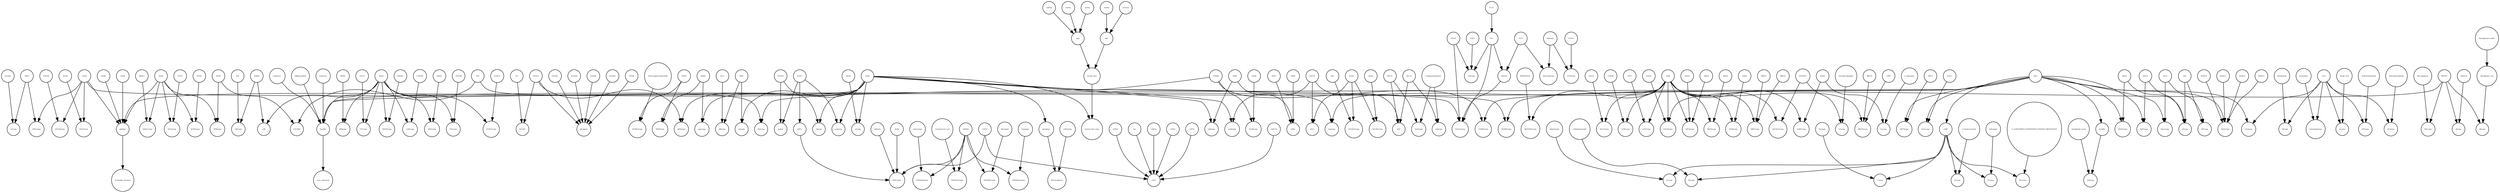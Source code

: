 strict digraph  {
Nsp14 [annotation=urn_miriam_uniprot_P0C6X7, bipartite=0, cls=macromolecule, fontsize=4, label=Nsp14, shape=circle];
RGcomp [annotation=urn_miriam_pubmed_10592235, bipartite=0, cls=complex, fontsize=4, label=RGcomp, shape=circle];
EXOSC8 [annotation=urn_miriam_uniprot_Q96B26, bipartite=0, cls=macromolecule, fontsize=4, label=EXOSC8, shape=circle];
EDN1 [annotation=urn_miriam_ncbigene_1906, bipartite=0, cls="nucleic acid feature", fontsize=4, label=EDN1, shape=circle];
EXOSC5 [annotation=urn_miriam_uniprot_Q9NQT4, bipartite=0, cls=macromolecule, fontsize=4, label=EXOSC5, shape=circle];
COPS2 [annotation=urn_miriam_uniprot_P61201, bipartite=0, cls=macromolecule, fontsize=4, label=COPS2, shape=circle];
GFER [annotation=urn_miriam_uniprot_P55789, bipartite=0, cls=macromolecule, fontsize=4, label=GFER, shape=circle];
SPART [annotation=urn_miriam_uniprot_Q8N0X7, bipartite=0, cls=macromolecule, fontsize=4, label=SPART, shape=circle];
MPHOSPHcomp [annotation=urn_miriam_pubmed_32353859, bipartite=0, cls=complex, fontsize=4, label=MPHOSPHcomp, shape=circle];
IMercomp [annotation=urn_miriam_pubmed_18506437, bipartite=0, cls=complex, fontsize=4, label=IMercomp, shape=circle];
NspComp [annotation=urn_miriam_pubmed_32296183, bipartite=0, cls=complex, fontsize=4, label=NspComp, shape=circle];
CYB5R3 [annotation=urn_miriam_uniprot_P00387, bipartite=0, cls=macromolecule, fontsize=4, label=CYB5R3, shape=circle];
NEK7 [annotation=urn_miriam_uniprot_Q8TDX7, bipartite=0, cls=macromolecule, fontsize=4, label=NEK7, shape=circle];
FBLN5 [annotation="", bipartite=0, cls=macromolecule, fontsize=4, label=FBLN5, shape=circle];
"EDN1-homo" [annotation=urn_miriam_pubmed_17678888, bipartite=0, cls=complex, fontsize=4, label="EDN1-homo", shape=circle];
LOXcomp [annotation=urn_miriam_pubmed_14745449, bipartite=0, cls=complex, fontsize=4, label=LOXcomp, shape=circle];
AIFM1 [annotation=urn_miriam_uniprot_O95831, bipartite=0, cls=macromolecule, fontsize=4, label=AIFM1, shape=circle];
"Ellagic Acid" [annotation="urn_miriam_chebi_CHEBI%3A4775|urn_miriam_pubchem.compound_5281855", bipartite=0, cls="simple chemical", fontsize=4, label="Ellagic Acid", shape=circle];
PLG [annotation=urn_miriam_uniprot_P00747, bipartite=0, cls=macromolecule, fontsize=4, label=PLG, shape=circle];
AP2M1 [annotation=urn_miriam_uniprot_Q96CW1, bipartite=0, cls=macromolecule, fontsize=4, label=AP2M1, shape=circle];
ELN [annotation=urn_miriam_uniprot_P15502, bipartite=0, cls=macromolecule, fontsize=4, label=ELN, shape=circle];
EXOSC3 [annotation=urn_miriam_uniprot_Q9NQT5, bipartite=0, cls=macromolecule, fontsize=4, label=EXOSC3, shape=circle];
gtf2f2comp [annotation=urn_miriam_pubmed_32353859, bipartite=0, cls=complex, fontsize=4, label=gtf2f2comp, shape=circle];
RBMcomp [annotation=urn_miriam_pubmed_32353859, bipartite=0, cls=complex, fontsize=4, label=RBMcomp, shape=circle];
DLL1 [annotation=urn_miriam_uniprot_O00548, bipartite=0, cls=macromolecule, fontsize=4, label=DLL1, shape=circle];
"Acetylsalicylic acid" [annotation="urn_miriam_pubchem.compound_2244|urn_miriam_chebi_CHEBI%3A15365", bipartite=0, cls="simple chemical", fontsize=4, label="Acetylsalicylic acid", shape=circle];
ZNF503 [annotation=urn_miriam_uniprot_Q96F45, bipartite=0, cls=macromolecule, fontsize=4, label=ZNF503, shape=circle];
Ademetionine [annotation="urn_miriam_pubchem.compound_34755", bipartite=0, cls="simple chemical", fontsize=4, label=Ademetionine, shape=circle];
TCFcomp [annotation=urn_miriam_pubmed_32353859, bipartite=0, cls=complex, fontsize=4, label=TCFcomp, shape=circle];
Neutrophil_activation [annotation="urn_miriam_go_GO%3A0042119", bipartite=0, cls=phenotype, fontsize=4, label=Neutrophil_activation, shape=circle];
RHOA [annotation=urn_miriam_uniprot_P61586, bipartite=0, cls=macromolecule, fontsize=4, label=RHOA, shape=circle];
SIRT5comp [annotation=urn_miriam_pubmed_32353859, bipartite=0, cls=complex, fontsize=4, label=SIRT5comp, shape=circle];
mibcomp [annotation=urn_miriam_pubmed_32353859, bipartite=0, cls=complex, fontsize=4, label=mibcomp, shape=circle];
MIB1 [annotation="urn_miriam_uniprot_Q86YT6|urn_miriam_pubmed_24185901", bipartite=0, cls=macromolecule, fontsize=4, label=MIB1, shape=circle];
NEMF [annotation=urn_miriam_uniprot_O60524, bipartite=0, cls=macromolecule, fontsize=4, label=NEMF, shape=circle];
Benzthiazide [annotation="urn_miriam_chebi_CHEBI%3A3047|urn_miriam_pubchem.compound_2343", bipartite=0, cls="simple chemical", fontsize=4, label=Benzthiazide, shape=circle];
NARS2 [annotation=urn_miriam_uniprot_Q96I59, bipartite=0, cls=macromolecule, fontsize=4, label=NARS2, shape=circle];
Nsp7812 [annotation="urn_miriam_doi_10.1101%2F2020.03.16.993386", bipartite=0, cls=complex, fontsize=4, label=Nsp7812, shape=circle];
ACcomp [annotation=urn_miriam_pubmed_20196537, bipartite=0, cls=complex, fontsize=4, label=ACcomp, shape=circle];
s389 [annotation=urn_miriam_pubmed_32353859, bipartite=0, cls=complex, fontsize=4, label=s389, shape=circle];
NEC1 [annotation=urn_miriam_pubmed_25544563, bipartite=0, cls=complex, fontsize=4, label=NEC1, shape=circle];
SRP72comp [annotation=urn_miriam_pubmed_32353859, bipartite=0, cls=complex, fontsize=4, label=SRP72comp, shape=circle];
IRcomp [annotation=urn_miriam_pubmed_17139284, bipartite=0, cls=complex, fontsize=4, label=IRcomp, shape=circle];
ERGIC1 [annotation=urn_miriam_uniprot_Q969X5, bipartite=0, cls=macromolecule, fontsize=4, label=ERGIC1, shape=circle];
FADcomp [annotation=urn_miriam_pubmed_17016423, bipartite=0, cls=complex, fontsize=4, label=FADcomp, shape=circle];
Nsp10 [annotation=urn_miriam_uniprot_P0DTD1, bipartite=0, cls=macromolecule, fontsize=4, label=Nsp10, shape=circle];
ssRNAoligo [annotation=urn_miriam_pubmed_19153232, bipartite=0, cls="nucleic acid feature", fontsize=4, label=ssRNAoligo, shape=circle];
nup2 [annotation=urn_miriam_pubmed_9049309, bipartite=0, cls=complex, fontsize=4, label=nup2, shape=circle];
COPS5 [annotation=urn_miriam_uniprot_Q92905, bipartite=0, cls=macromolecule, fontsize=4, label=COPS5, shape=circle];
COPS7A [annotation=urn_miriam_uniprot_Q9UBW8, bipartite=0, cls=macromolecule, fontsize=4, label=COPS7A, shape=circle];
SBNO1 [annotation=urn_miriam_uniprot_A3KN83, bipartite=0, cls=macromolecule, fontsize=4, label=SBNO1, shape=circle];
ERGIC1comp [annotation=urn_miriam_pubmed_32353859, bipartite=0, cls=complex, fontsize=4, label=ERGIC1comp, shape=circle];
ACSLcomp [annotation=urn_miriam_pubmed_32353859, bipartite=0, cls=complex, fontsize=4, label=ACSLcomp, shape=circle];
AIFMFlaComp [annotation="urn_miriam_pubmed_17016423|urn_miriam_pubmed_17139284|urn_miriam_pubmed_10592235", bipartite=0, cls=complex, fontsize=4, label=AIFMFlaComp, shape=circle];
COMT [annotation=urn_miriam_uniprot_P21964, bipartite=0, cls=macromolecule, fontsize=4, label=COMT, shape=circle];
MRPS2 [annotation=urn_miriam_uniprot_Q9Y399, bipartite=0, cls=macromolecule, fontsize=4, label=MRPS2, shape=circle];
MRPS5 [annotation="", bipartite=0, cls=macromolecule, fontsize=4, label=MRPS5, shape=circle];
"remdesivir " [annotation="urn_miriam_chebi_CHEBI%3A145994|urn_miriam_pubchem.compound_121304016", bipartite=0, cls="simple chemical", fontsize=4, label="remdesivir ", shape=circle];
SRP54comp [annotation=urn_miriam_pubmed_32353859, bipartite=0, cls=complex, fontsize=4, label=SRP54comp, shape=circle];
NOL10comp [annotation=urn_miriam_pubmed_32353859, bipartite=0, cls=complex, fontsize=4, label=NOL10comp, shape=circle];
EDNRAmbComp [annotation=urn_miriam_pubmed_20811346, bipartite=0, cls=complex, fontsize=4, label=EDNRAmbComp, shape=circle];
GDPcomp [annotation=urn_miriam_pubmed_10592235, bipartite=0, cls=complex, fontsize=4, label=GDPcomp, shape=circle];
CYB5R3comp [annotation=urn_miriam_pubmed_32353859, bipartite=0, cls=complex, fontsize=4, label=CYB5R3comp, shape=circle];
"L-Asparagine" [annotation="urn_miriam_pubchem.compound_6267", bipartite=0, cls="simple chemical", fontsize=4, label="L-Asparagine", shape=circle];
Nsp16 [annotation=urn_miriam_uniprot_P0C6X7, bipartite=0, cls=macromolecule, fontsize=4, label=Nsp16, shape=circle];
Nsp12 [annotation=urn_miriam_uniprot_P0DTD1, bipartite=0, cls=macromolecule, fontsize=4, label=Nsp12, shape=circle];
RdRpassembled [annotation=urn_miriam_ncbigene_8673700, bipartite=0, cls="nucleic acid feature", fontsize=4, label=RdRpassembled, shape=circle];
SEPSECS [annotation=urn_miriam_uniprot_Q9HD40, bipartite=0, cls=macromolecule, fontsize=4, label=SEPSECS, shape=circle];
POLR2G [annotation=urn_miriam_uniprot_P62487, bipartite=0, cls=macromolecule, fontsize=4, label=POLR2G, shape=circle];
NEK6 [annotation=urn_miriam_uniprot_Q9HC98, bipartite=0, cls=macromolecule, fontsize=4, label=NEK6, shape=circle];
EXOCcomp [annotation="urn_miriam_pubmed_32353859|urn_miriam_pubmed_28514442", bipartite=0, cls=complex, fontsize=4, label=EXOCcomp, shape=circle];
spartcomp [annotation=urn_miriam_pubmed_32353859, bipartite=0, cls=complex, fontsize=4, label=spartcomp, shape=circle];
"ZC3H7A " [annotation=urn_miriam_uniprot_Q8IWR0, bipartite=0, cls=macromolecule, fontsize=4, label="ZC3H7A ", shape=circle];
MEPCE [annotation=urn_miriam_uniprot_Q7L2J0, bipartite=0, cls=macromolecule, fontsize=4, label=MEPCE, shape=circle];
CA12 [annotation=urn_miriam_uniprot_O43570, bipartite=0, cls=macromolecule, fontsize=4, label=CA12, shape=circle];
FAD [annotation="urn_miriam_pubchem.compound_643975", bipartite=0, cls="simple chemical", fontsize=4, label=FAD, shape=circle];
ZNF250comp [annotation="urn_miriam_doi_10.1101%2F2020.06.17.156455", bipartite=0, cls=complex, fontsize=4, label=ZNF250comp, shape=circle];
BZcomp [annotation=urn_miriam_pubmed_19119014, bipartite=0, cls=complex, fontsize=4, label=BZcomp, shape=circle];
MAT2B [annotation="urn_miriam_uniprot_Q9NZL9|urn_miriam_pubmed_10644686|urn_miriam_pubmed_23189196|urn_miriam_pubmed_25075345|urn_miriam_pubmed_23425511", bipartite=0, cls=macromolecule, fontsize=4, label=MAT2B, shape=circle];
PEG10 [annotation=urn_miriam_uniprot_Q86TG7, bipartite=0, cls=macromolecule, fontsize=4, label=PEG10, shape=circle];
Fibrillin [annotation=urn_miriam_pubmed_8702639, bipartite=0, cls=complex, fontsize=4, label=Fibrillin, shape=circle];
NADH [annotation="urn_miriam_pubchem.compound_439153", bipartite=0, cls="simple chemical", fontsize=4, label=NADH, shape=circle];
eifcomp [annotation=urn_miriam_pubmed_32353859, bipartite=0, cls=complex, fontsize=4, label=eifcomp, shape=circle];
CCDCcomp [annotation=urn_miriam_pubmed_32353859, bipartite=0, cls=complex, fontsize=4, label=CCDCcomp, shape=circle];
znfcomp [annotation=urn_miriam_pubmed_32353859, bipartite=0, cls=complex, fontsize=4, label=znfcomp, shape=circle];
NOL10 [annotation=urn_miriam_uniprot_Q9BSC4, bipartite=0, cls=macromolecule, fontsize=4, label=NOL10, shape=circle];
NUP54 [annotation=urn_miriam_uniprot_Q7Z3B4, bipartite=0, cls=macromolecule, fontsize=4, label=NUP54, shape=circle];
UBQLN4 [annotation=urn_miriam_uniprot_Q9NRR5, bipartite=0, cls=macromolecule, fontsize=4, label=UBQLN4, shape=circle];
MAT [annotation=urn_miriam_pubmed_12671891, bipartite=0, cls=complex, fontsize=4, label=MAT, shape=circle];
nup1 [annotation=urn_miriam_pubmed_12196509, bipartite=0, cls=complex, fontsize=4, label=nup1, shape=circle];
MCcomp [annotation=urn_miriam_pubmed_1170911, bipartite=0, cls=complex, fontsize=4, label=MCcomp, shape=circle];
"Nuclear Pore" [annotation=urn_miriam_pubmed_32296183, bipartite=0, cls=complex, fontsize=4, label="Nuclear Pore", shape=circle];
AP2A2 [annotation=urn_miriam_uniprot_O94973, bipartite=0, cls=macromolecule, fontsize=4, label=AP2A2, shape=circle];
SPcomp [annotation=urn_miriam_pubmed_17194211, bipartite=0, cls=complex, fontsize=4, label=SPcomp, shape=circle];
"(3_4-DIHYDROXY-2-NITROPHENYL)(PHENYL)METHANONE" [annotation="urn_miriam_pubchem.compound_6914595", bipartite=0, cls="simple chemical", fontsize=4, label="(3_4-DIHYDROXY-2-NITROPHENYL)(PHENYL)METHANONE", shape=circle];
"S-Adenosylmethionine" [annotation="urn_miriam_pubchem.compound_34755|urn_miriam_chebi_CHEBI%3A15414", bipartite=0, cls="simple chemical", fontsize=4, label="S-Adenosylmethionine", shape=circle];
COPS8 [annotation=urn_miriam_uniprot_Q99627, bipartite=0, cls=macromolecule, fontsize=4, label=COPS8, shape=circle];
Tolcapone [annotation="urn_miriam_pubchem.compound_4659569", bipartite=0, cls="simple chemical", fontsize=4, label=Tolcapone, shape=circle];
GTF2F2 [annotation="urn_miriam_uniprot_P13984|urn_miriam_pubmed_10428810", bipartite=0, cls=macromolecule, fontsize=4, label=GTF2F2, shape=circle];
EDNRA [annotation=urn_miriam_uniprot_P25101, bipartite=0, cls=macromolecule, fontsize=4, label=EDNRA, shape=circle];
Sitaxentan [annotation="urn_miriam_pubchem.compound_643975|urn_miriam_chebi_CHEBI%3A135736", bipartite=0, cls="simple chemical", fontsize=4, label=Sitaxentan, shape=circle];
PTGS2 [annotation="", bipartite=0, cls=macromolecule, fontsize=4, label=PTGS2, shape=circle];
LOXL1 [annotation=urn_miriam_uniprot_Q08397, bipartite=0, cls=macromolecule, fontsize=4, label=LOXL1, shape=circle];
FOCAD [annotation=urn_miriam_uniprot_Q5VW36, bipartite=0, cls=macromolecule, fontsize=4, label=FOCAD, shape=circle];
ENV [annotation="urn_miriam_uniprot_A0A517FIL8|urn_miriam_taxonomy_11676", bipartite=0, cls=macromolecule, fontsize=4, label=ENV, shape=circle];
AP2A2comp [annotation=urn_miriam_pubmed_32353859, bipartite=0, cls=complex, fontsize=4, label=AP2A2comp, shape=circle];
ZonisamideComp [annotation=urn_miriam_pubmed_19703035, bipartite=0, cls=complex, fontsize=4, label=ZonisamideComp, shape=circle];
PCSK1 [annotation="", bipartite=0, cls=macromolecule, fontsize=4, label=PCSK1, shape=circle];
NUP214 [annotation=urn_miriam_uniprot_P35658, bipartite=0, cls=macromolecule, fontsize=4, label=NUP214, shape=circle];
Nsp8 [annotation="urn_miriam_uniprot_P0DTD1|urn_miriam_ncbiprotein_YP_009725304|urn_miriam_taxonomy_2697049", bipartite=0, cls=macromolecule, fontsize=4, label=Nsp8, shape=circle];
ZNF318 [annotation=urn_miriam_uniprot_Q5VUA4, bipartite=0, cls=macromolecule, fontsize=4, label=ZNF318, shape=circle];
Vpr [annotation="urn_miriam_uniprot_I2A5W5|urn_miriam_taxonomy_11676", bipartite=0, cls=macromolecule, fontsize=4, label=Vpr, shape=circle];
RALAcomp [annotation=urn_miriam_pubmed_32353859, bipartite=0, cls=complex, fontsize=4, label=RALAcomp, shape=circle];
"Pyridoxal phosphate" [annotation="urn_miriam_pubchem.compound_1051", bipartite=0, cls="simple chemical", fontsize=4, label="Pyridoxal phosphate", shape=circle];
MYCBPcomp [annotation=urn_miriam_pubmed_32353859, bipartite=0, cls=complex, fontsize=4, label=MYCBPcomp, shape=circle];
ADPcomp [annotation=urn_miriam_pubmed_17016423, bipartite=0, cls=complex, fontsize=4, label=ADPcomp, shape=circle];
MAT2A [annotation=urn_miriam_uniprot_P31153, bipartite=0, cls=macromolecule, fontsize=4, label=MAT2A, shape=circle];
BCKDK [annotation=urn_miriam_uniprot_O14874, bipartite=0, cls=macromolecule, fontsize=4, label=BCKDK, shape=circle];
dcafznf [annotation=urn_miriam_pubmed_27705803, bipartite=0, cls=complex, fontsize=4, label=dcafznf, shape=circle];
Nsp7 [annotation=urn_miriam_uniprot_P0DTD1, bipartite=0, cls=macromolecule, fontsize=4, label=Nsp7, shape=circle];
TCcomp [annotation=urn_miriam_pubmed_20502133, bipartite=0, cls=complex, fontsize=4, label=TCcomp, shape=circle];
"TAT-HIV" [annotation=urn_miriam_pubmed_8934526, bipartite=0, cls=complex, fontsize=4, label="TAT-HIV", shape=circle];
POLR2B [annotation=urn_miriam_uniprot_P30876, bipartite=0, cls=macromolecule, fontsize=4, label=POLR2B, shape=circle];
AP2M1comp [annotation=urn_miriam_pubmed_32353859, bipartite=0, cls=complex, fontsize=4, label=AP2M1comp, shape=circle];
SRP54 [annotation=urn_miriam_uniprot_P61011, bipartite=0, cls=macromolecule, fontsize=4, label=SRP54, shape=circle];
AATFcomp [annotation=urn_miriam_pubmed_32353859, bipartite=0, cls=complex, fontsize=4, label=AATFcomp, shape=circle];
GFERcomp [annotation=urn_miriam_pubmed_32353859, bipartite=0, cls=complex, fontsize=4, label=GFERcomp, shape=circle];
DDX10 [annotation=urn_miriam_uniprot_Q13206, bipartite=0, cls=macromolecule, fontsize=4, label=DDX10, shape=circle];
COPS [annotation=urn_miriam_pubmed_16045761, bipartite=0, cls=complex, fontsize=4, label=COPS, shape=circle];
POLR2E [annotation=urn_miriam_uniprot_P19388, bipartite=0, cls=macromolecule, fontsize=4, label=POLR2E, shape=circle];
LARPcomp [annotation=urn_miriam_pubmed_32353859, bipartite=0, cls=complex, fontsize=4, label=LARPcomp, shape=circle];
SBNOcomp [annotation=urn_miriam_pubmed_32353859, bipartite=0, cls=complex, fontsize=4, label=SBNOcomp, shape=circle];
SRP19 [annotation=urn_miriam_uniprot_P09132, bipartite=0, cls=macromolecule, fontsize=4, label=SRP19, shape=circle];
"Phosphatidyl serine" [annotation="urn_miriam_chebi_CHEBI%3A18303|urn_miriam_pubchem.compound_6323481", bipartite=0, cls="simple chemical", fontsize=4, label="Phosphatidyl serine", shape=circle];
MRPScomp [annotation=urn_miriam_pubmed_32353859, bipartite=0, cls=complex, fontsize=4, label=MRPScomp, shape=circle];
SCARB1 [annotation=urn_miriam_uniprot_Q8WTV0, bipartite=0, cls=macromolecule, fontsize=4, label=SCARB1, shape=circle];
"2-Methoxyestradiol" [annotation="urn_miriam_pubchem.compound_66414", bipartite=0, cls="simple chemical", fontsize=4, label="2-Methoxyestradiol", shape=circle];
COPS4 [annotation=urn_miriam_uniprot_Q9UBW8, bipartite=0, cls=macromolecule, fontsize=4, label=COPS4, shape=circle];
RHOA7comp [annotation=urn_miriam_pubmed_32353859, bipartite=0, cls=complex, fontsize=4, label=RHOA7comp, shape=circle];
Hydrochlorothiazide [annotation="urn_miriam_chebi_CHEBI%3A5778|urn_miriam_pubchem.compound_3639", bipartite=0, cls="simple chemical", fontsize=4, label=Hydrochlorothiazide, shape=circle];
ZNF250 [annotation=urn_miriam_uniprot_P15622, bipartite=0, cls=macromolecule, fontsize=4, label=ZNF250, shape=circle];
DCcomp [annotation=urn_miriam_pubmed_17016423, bipartite=0, cls=complex, fontsize=4, label=DCcomp, shape=circle];
FGCOMP [annotation=urn_miriam_pubmed_10592235, bipartite=0, cls=complex, fontsize=4, label=FGCOMP, shape=circle];
NCcomp [annotation=urn_miriam_pubmed_12876237, bipartite=0, cls=complex, fontsize=4, label=NCcomp, shape=circle];
ACSL3 [annotation="", bipartite=0, cls=macromolecule, fontsize=4, label=ACSL3, shape=circle];
RNArecognition [annotation=urn_miriam_pubmed_19153232, bipartite=0, cls=complex, fontsize=4, label=RNArecognition, shape=circle];
EDNRAcetComp [annotation=urn_miriam_pubmed_10727528, bipartite=0, cls=complex, fontsize=4, label=EDNRAcetComp, shape=circle];
lipidcomp [annotation=urn_miriam_pubmed_16530182, bipartite=0, cls=complex, fontsize=4, label=lipidcomp, shape=circle];
MYCBP2 [annotation=urn_miriam_uniprot_O75592, bipartite=0, cls=macromolecule, fontsize=4, label=MYCBP2, shape=circle];
POLR2A [annotation=urn_miriam_uniprot_P30876, bipartite=0, cls=macromolecule, fontsize=4, label=POLR2A, shape=circle];
"Mycophenolic acid" [annotation="urn_miriam_pubchem.compound_446541|urn_miriam_pubmed_17496727", bipartite=0, cls="simple chemical", fontsize=4, label="Mycophenolic acid", shape=circle];
NLcomp [annotation=urn_miriam_pubmed_16753178, bipartite=0, cls=complex, fontsize=4, label=NLcomp, shape=circle];
AATF [annotation=urn_miriam_uniprot_Q9NY61, bipartite=0, cls=macromolecule, fontsize=4, label=AATF, shape=circle];
nek9comp [annotation=urn_miriam_pubmed_32353859, bipartite=0, cls=complex, fontsize=4, label=nek9comp, shape=circle];
MIBcomp [annotation=urn_miriam_pubmed_21985982, bipartite=0, cls=complex, fontsize=4, label=MIBcomp, shape=circle];
NADHcomp [annotation=urn_miriam_pubmed_17341833, bipartite=0, cls=complex, fontsize=4, label=NADHcomp, shape=circle];
FOCADcomp [annotation="urn_miriam_doi_10.1101%2F2020.06.17.156455", bipartite=0, cls=complex, fontsize=4, label=FOCADcomp, shape=circle];
"Nuclear Pore comp" [annotation=urn_miriam_pubmed_32353859, bipartite=0, cls=complex, fontsize=4, label="Nuclear Pore comp", shape=circle];
SIRT5 [annotation=urn_miriam_uniprot_Q9NXA8, bipartite=0, cls=macromolecule, fontsize=4, label=SIRT5, shape=circle];
Ribavirin [annotation="urn_miriam_pubchem.compound_37542|urn_miriam_doi_10.1016%2FS0140-6736(20)31042-4", bipartite=0, cls="simple chemical", fontsize=4, label=Ribavirin, shape=circle];
EIF4H [annotation="urn_miriam_uniprot_Q15056|urn_miriam_pubmed_10585411|urn_miriam_pubmed_11418588", bipartite=0, cls=macromolecule, fontsize=4, label=EIF4H, shape=circle];
RofecoxibComp [annotation="urn_miriam_pubmed_17620346|urn_miriam_pubmed_16679386", bipartite=0, cls=complex, fontsize=4, label=RofecoxibComp, shape=circle];
DDX10comp [annotation=urn_miriam_pubmed_32353859, bipartite=0, cls=complex, fontsize=4, label=DDX10comp, shape=circle];
SScomp [annotation=urn_miriam_pubmed_17355872, bipartite=0, cls=complex, fontsize=4, label=SScomp, shape=circle];
MEPCEcomp [annotation=urn_miriam_pubmed_29845934, bipartite=0, cls=complex, fontsize=4, label=MEPCEcomp, shape=circle];
Entacapone [annotation="urn_miriam_pubchem.compound_5281081", bipartite=0, cls="simple chemical", fontsize=4, label=Entacapone, shape=circle];
pathogen [annotation="urn_miriam_doi_10.1101%2F2020.03.31.019216", bipartite=0, cls=complex, fontsize=4, label=pathogen, shape=circle];
CCDC86 [annotation=urn_miriam_uniprot_Q9H6F5, bipartite=0, cls=macromolecule, fontsize=4, label=CCDC86, shape=circle];
"LARP4B " [annotation=urn_miriam_uniprot_Q92615, bipartite=0, cls=macromolecule, fontsize=4, label="LARP4B ", shape=circle];
virus_replication [annotation="urn_miriam_go_GO%3A0039694|urn_miriam_doi_10.1126%2Fscience.abc1560", bipartite=0, cls=phenotype, fontsize=4, label=virus_replication, shape=circle];
Rofecoxib [annotation="urn_miriam_pubchem.compound_5090|urn_miriam_chebi_CHEBI%3A8887", bipartite=0, cls="simple chemical", fontsize=4, label=Rofecoxib, shape=circle];
EDNRMacComp [annotation="urn_miriam_pubmed_24261583|urn_miriam_pubmed_22862294|urn_miriam_pubmed_22458347", bipartite=0, cls=complex, fontsize=4, label=EDNRMacComp, shape=circle];
GTF2B [annotation=urn_miriam_uniprot_Q00403, bipartite=0, cls=macromolecule, fontsize=4, label=GTF2B, shape=circle];
NEKs [annotation=urn_miriam_pubmed_28514442, bipartite=0, cls=complex, fontsize=4, label=NEKs, shape=circle];
RBM41 [annotation=urn_miriam_uniprot_Q96IZ5, bipartite=0, cls=macromolecule, fontsize=4, label=RBM41, shape=circle];
PTGScomp [annotation=urn_miriam_pubmed_20724158, bipartite=0, cls=complex, fontsize=4, label=PTGScomp, shape=circle];
TAT [annotation="urn_miriam_uniprot_A6MI22|urn_miriam_taxonomy_11676", bipartite=0, cls=macromolecule, fontsize=4, label=TAT, shape=circle];
Mercaptopurine [annotation="urn_miriam_pubchem.compound_667490", bipartite=0, cls="simple chemical", fontsize=4, label=Mercaptopurine, shape=circle];
PEG10comp [annotation="urn_miriam_doi_10.1101%2F2020.06.17.156455", bipartite=0, cls=complex, fontsize=4, label=PEG10comp, shape=circle];
SEPSECScomp [annotation=urn_miriam_pubmed_32353859, bipartite=0, cls=complex, fontsize=4, label=SEPSECScomp, shape=circle];
NECENVComp [annotation=urn_miriam_pubmed_8940009, bipartite=0, cls=complex, fontsize=4, label=NECENVComp, shape=circle];
SRP72 [annotation=urn_miriam_uniprot_O76094, bipartite=0, cls=macromolecule, fontsize=4, label=SRP72, shape=circle];
"Mycophenolate mofetil" [annotation="urn_miriam_pubchem.compound_5281078", bipartite=0, cls="simple chemical", fontsize=4, label="Mycophenolate mofetil", shape=circle];
BAG6 [annotation=urn_miriam_uniprot_P46379, bipartite=0, cls=macromolecule, fontsize=4, label=BAG6, shape=circle];
NUP62 [annotation=urn_miriam_uniprot_P37198, bipartite=0, cls=macromolecule, fontsize=4, label=NUP62, shape=circle];
gtfrnapoly [annotation=urn_miriam_pubmed_26344197, bipartite=0, cls=complex, fontsize=4, label=gtfrnapoly, shape=circle];
ZNFcomp [annotation=urn_miriam_pubmed_32353859, bipartite=0, cls=complex, fontsize=4, label=ZNFcomp, shape=circle];
TCF12 [annotation=urn_miriam_uniprot_Q99081, bipartite=0, cls=macromolecule, fontsize=4, label=TCF12, shape=circle];
MPHOSPH10 [annotation=urn_miriam_uniprot_O00566, bipartite=0, cls=macromolecule, fontsize=4, label=MPHOSPH10, shape=circle];
favipiravir [annotation="urn_miriam_pubchem.compound_492405|urn_miriam_pubmed_32620147", bipartite=0, cls="simple chemical", fontsize=4, label=favipiravir, shape=circle];
INPDH2comp [annotation=urn_miriam_pubmed_32353859, bipartite=0, cls=complex, fontsize=4, label=INPDH2comp, shape=circle];
EXOSC2 [annotation=urn_miriam_uniprot_Q13868, bipartite=0, cls=macromolecule, fontsize=4, label=EXOSC2, shape=circle];
"3_5-Dinitrocatechol" [annotation="urn_miriam_pubchem.compound_3870203", bipartite=0, cls="simple chemical", fontsize=4, label="3_5-Dinitrocatechol", shape=circle];
homodimer [annotation=urn_miriam_pubmed_19153232, bipartite=0, cls=complex, fontsize=4, label=homodimer, shape=circle];
Zonisamide [annotation="urn_miriam_chebi_CHEBI%3A10127|urn_miriam_pubchem.substance_5734", bipartite=0, cls="simple chemical", fontsize=4, label=Zonisamide, shape=circle];
Insulin [annotation=urn_miriam_uniprot_P01308, bipartite=0, cls=macromolecule, fontsize=4, label=Insulin, shape=circle];
RALA [annotation=urn_miriam_uniprot_P11233, bipartite=0, cls=macromolecule, fontsize=4, label=RALA, shape=circle];
SAdComp [annotation="urn_miriam_pubmed_12631701|urn_miriam_pubmed_12060674|urn_miriam_pubmed_11301045|urn_miriam_pubmed_12660248", bipartite=0, cls=complex, fontsize=4, label=SAdComp, shape=circle];
NUP88 [annotation="urn_miriam_uniprot_Q99567|urn_miriam_pubmed_30543681", bipartite=0, cls=macromolecule, fontsize=4, label=NUP88, shape=circle];
NARS2comp [annotation="urn_miriam_doi_10.1101%2F2020.03.31.019216", bipartite=0, cls=complex, fontsize=4, label=NARS2comp, shape=circle];
NECINsComp [annotation="urn_miriam_pubmed_17016423|urn_miriam_pubmed_17139284", bipartite=0, cls=complex, fontsize=4, label=NECINsComp, shape=circle];
IMcomp [annotation=urn_miriam_pubmed_17496727, bipartite=0, cls=complex, fontsize=4, label=IMcomp, shape=circle];
ADP [annotation="urn_miriam_chebi_CHEBI%3A16761|urn_miriam_pubchem.compound_6022", bipartite=0, cls="simple chemical", fontsize=4, label=ADP, shape=circle];
PLAT [annotation=urn_miriam_uniprot_P00750, bipartite=0, cls=macromolecule, fontsize=4, label=PLAT, shape=circle];
EAcomp [annotation=urn_miriam_pubmed_20185318, bipartite=0, cls=complex, fontsize=4, label=EAcomp, shape=circle];
NGDNcomp [annotation=urn_miriam_pubmed_32353859, bipartite=0, cls=complex, fontsize=4, label=NGDNcomp, shape=circle];
GDP [annotation="urn_miriam_pubchem.compound_135398619", bipartite=0, cls="simple chemical", fontsize=4, label=GDP, shape=circle];
HFTcomp [annotation=urn_miriam_pubmed_19119014, bipartite=0, cls=complex, fontsize=4, label=HFTcomp, shape=circle];
mat2bcomp [annotation=urn_miriam_pubmed_32353859, bipartite=0, cls=complex, fontsize=4, label=mat2bcomp, shape=circle];
"Flavin adenine dinucleotide" [annotation="urn_miriam_pubchem.compound_643975|urn_miriam_chebi_CHEBI%3A16238", bipartite=0, cls="simple chemical", fontsize=4, label="Flavin adenine dinucleotide", shape=circle];
IMPDH2 [annotation=urn_miriam_uniprot_P12268, bipartite=0, cls=macromolecule, fontsize=4, label=IMPDH2, shape=circle];
dcafcomp [annotation=urn_miriam_pubmed_32353859, bipartite=0, cls=complex, fontsize=4, label=dcafcomp, shape=circle];
COPS6 [annotation=urn_miriam_uniprot_Q7L5N1, bipartite=0, cls=macromolecule, fontsize=4, label=COPS6, shape=circle];
Suramin [annotation="urn_miriam_pubchem.compound_5361", bipartite=0, cls="simple chemical", fontsize=4, label=Suramin, shape=circle];
HCTcomp [annotation=urn_miriam_pubmed_19119014, bipartite=0, cls=complex, fontsize=4, label=HCTcomp, shape=circle];
NEK9 [annotation=urn_miriam_uniprot_Q8TD19, bipartite=0, cls=macromolecule, fontsize=4, label=NEK9, shape=circle];
Macitentan [annotation="urn_miriam_pubchem.compound_16004692|urn_miriam_chebi_CHEBI%3A76607", bipartite=0, cls="simple chemical", fontsize=4, label=Macitentan, shape=circle];
DNCcomp [annotation=urn_miriam_pubmed_10592235, bipartite=0, cls=complex, fontsize=4, label=DNCcomp, shape=circle];
SPARTcomp [annotation=urn_miriam_pubmed_19765186, bipartite=0, cls=complex, fontsize=4, label=SPARTcomp, shape=circle];
Ambrisentan [annotation="urn_miriam_pubchem.compound_6918493|urn_miriam_chebi_CHEBI%3A135949", bipartite=0, cls="simple chemical", fontsize=4, label=Ambrisentan, shape=circle];
Nsp9 [annotation="urn_miriam_uniprot_P0DTD1|urn_miriam_ncbiprotein_YP_009725305", bipartite=0, cls=macromolecule, fontsize=4, label=Nsp9, shape=circle];
MAT1A [annotation=urn_miriam_uniprot_Q00266, bipartite=0, cls=macromolecule, fontsize=4, label=MAT1A, shape=circle];
NUP58 [annotation=urn_miriam_uniprot_Q9BVL2, bipartite=0, cls=macromolecule, fontsize=4, label=NUP58, shape=circle];
DCAF7 [annotation="urn_miriam_uniprot_P61962|urn_miriam_pubmed_16887337|urn_miriam_pubmed_16949367", bipartite=0, cls=macromolecule, fontsize=4, label=DCAF7, shape=circle];
LARP7 [annotation=urn_miriam_uniprot_Q4G0J3, bipartite=0, cls=macromolecule, fontsize=4, label=LARP7, shape=circle];
RAB7A [annotation=urn_miriam_uniprot_P51149, bipartite=0, cls=macromolecule, fontsize=4, label=RAB7A, shape=circle];
Hydroflumethiazide [annotation="urn_miriam_chebi_CHEBI%3A5784|urn_miriam_pubchem.compound_70876165", bipartite=0, cls="simple chemical", fontsize=4, label=Hydroflumethiazide, shape=circle];
NGDN [annotation=urn_miriam_uniprot_Q8NEJ9, bipartite=0, cls=macromolecule, fontsize=4, label=NGDN, shape=circle];
ZC3H7Acomp [annotation=urn_miriam_pubmed_32353859, bipartite=0, cls=complex, fontsize=4, label=ZC3H7Acomp, shape=circle];
Fibrillincomp [annotation=urn_miriam_pubmed_32353859, bipartite=0, cls=complex, fontsize=4, label=Fibrillincomp, shape=circle];
RAB7comp [annotation=urn_miriam_pubmed_32353859, bipartite=0, cls=complex, fontsize=4, label=RAB7comp, shape=circle];
SAdComp2 [annotation="urn_miriam_pubmed_12660248|urn_miriam_pubmed_12023972|urn_miriam_pubmed_11596649", bipartite=0, cls=complex, fontsize=4, label=SAdComp2, shape=circle];
CA12comp [annotation="urn_miriam_doi_10.1101%2F2020.06.17.156455", bipartite=0, cls=complex, fontsize=4, label=CA12comp, shape=circle];
EDNRASitaComp [annotation=urn_miriam_pubmed_17472992, bipartite=0, cls=complex, fontsize=4, label=EDNRASitaComp, shape=circle];
Nsp14 -> INPDH2comp  [annotation="", interaction_type=production];
Nsp14 -> PEG10comp  [annotation="", interaction_type=production];
Nsp14 -> pathogen  [annotation="", interaction_type=production];
Nsp14 -> SIRT5comp  [annotation="", interaction_type=production];
Nsp14 -> ZNF250comp  [annotation="", interaction_type=production];
EXOSC8 -> EXOCcomp  [annotation="", interaction_type=production];
EDN1 -> "EDN1-homo"  [annotation="", interaction_type=production];
EXOSC5 -> EXOCcomp  [annotation="", interaction_type=production];
COPS2 -> COPS  [annotation="", interaction_type=production];
GFER -> FGCOMP  [annotation="", interaction_type=production];
GFER -> GFERcomp  [annotation="", interaction_type=production];
SPART -> spartcomp  [annotation="", interaction_type=production];
SPART -> SPARTcomp  [annotation="", interaction_type=production];
CYB5R3 -> NADHcomp  [annotation="", interaction_type=production];
CYB5R3 -> CYB5R3comp  [annotation="", interaction_type=production];
CYB5R3 -> FADcomp  [annotation="", interaction_type=production];
NEK7 -> NEKs  [annotation="", interaction_type=production];
FBLN5 -> LOXcomp  [annotation="", interaction_type=production];
FBLN5 -> Fibrillincomp  [annotation="", interaction_type=production];
AIFM1 -> AIFMFlaComp  [annotation="", interaction_type=production];
AIFM1 -> SPARTcomp  [annotation="", interaction_type=production];
"Ellagic Acid" -> EAcomp  [annotation="", interaction_type=production];
PLG -> LOXcomp  [annotation="urn_miriam_pubmed_14745449|urn_miriam_pubmed_21001709", interaction_type=catalysis];
PLG -> Fibrillin  [annotation="urn_miriam_pubmed_10825173|urn_miriam_pubmed_10544250|urn_miriam_pubmed_21001709", interaction_type=catalysis];
PLG -> Fibrillincomp  [annotation="urn_miriam_pubmed_32353859|urn_miriam_taxonomy_2697049", interaction_type=catalysis];
AP2M1 -> AP2M1comp  [annotation="", interaction_type=production];
ELN -> Fibrillin  [annotation="", interaction_type=production];
ELN -> RofecoxibComp  [annotation="", interaction_type=production];
EXOSC3 -> EXOCcomp  [annotation="", interaction_type=production];
DLL1 -> MIBcomp  [annotation="", interaction_type=production];
"Acetylsalicylic acid" -> EDNRAcetComp  [annotation="", interaction_type=production];
ZNF503 -> znfcomp  [annotation="", interaction_type=production];
ZNF503 -> dcafznf  [annotation="", interaction_type=production];
Ademetionine -> ACcomp  [annotation="", interaction_type=production];
RHOA -> RHOA7comp  [annotation="", interaction_type=production];
RHOA -> RGcomp  [annotation="", interaction_type=production];
MIB1 -> mibcomp  [annotation="", interaction_type=production];
MIB1 -> MIBcomp  [annotation="", interaction_type=production];
NEMF -> pathogen  [annotation="", interaction_type=production];
Benzthiazide -> BZcomp  [annotation="", interaction_type=production];
NARS2 -> NARS2comp  [annotation="", interaction_type=production];
NARS2 -> NLcomp  [annotation="", interaction_type=production];
Nsp7812 -> virus_replication  [annotation="", interaction_type=production];
ERGIC1 -> ERGIC1comp  [annotation="", interaction_type=production];
Nsp10 -> pathogen  [annotation="", interaction_type=production];
Nsp10 -> AP2M1comp  [annotation="", interaction_type=production];
Nsp10 -> AP2A2comp  [annotation="", interaction_type=production];
Nsp10 -> ERGIC1comp  [annotation="", interaction_type=production];
Nsp10 -> GFERcomp  [annotation="", interaction_type=production];
ssRNAoligo -> RNArecognition  [annotation="", interaction_type=production];
nup2 -> "Nuclear Pore"  [annotation="", interaction_type=production];
COPS5 -> COPS  [annotation="", interaction_type=production];
COPS7A -> COPS  [annotation="", interaction_type=production];
SBNO1 -> SBNOcomp  [annotation="", interaction_type=production];
COMT -> NCcomp  [annotation="", interaction_type=production];
COMT -> TCcomp  [annotation="", interaction_type=production];
COMT -> ACcomp  [annotation="", interaction_type=production];
COMT -> MCcomp  [annotation="", interaction_type=production];
COMT -> DCcomp  [annotation="", interaction_type=production];
COMT -> DNCcomp  [annotation="", interaction_type=production];
MRPS2 -> MRPScomp  [annotation="", interaction_type=production];
MRPS5 -> MRPScomp  [annotation="", interaction_type=production];
"remdesivir " -> Nsp7812  [annotation="urn_miriam_doi_10.1126%2Fscience.abc1560|urn_miriam_pubmed_32405421", interaction_type=catalysis];
"L-Asparagine" -> NLcomp  [annotation="", interaction_type=production];
Nsp16 -> pathogen  [annotation="", interaction_type=production];
Nsp12 -> TCFcomp  [annotation="", interaction_type=production];
Nsp12 -> ZNFcomp  [annotation="", interaction_type=production];
Nsp12 -> Nsp7812  [annotation="", interaction_type=production];
Nsp12 -> LARPcomp  [annotation="", interaction_type=production];
Nsp12 -> MYCBPcomp  [annotation="", interaction_type=production];
Nsp12 -> SBNOcomp  [annotation="", interaction_type=production];
Nsp12 -> ZC3H7Acomp  [annotation="", interaction_type=production];
Nsp12 -> s389  [annotation="", interaction_type=production];
Nsp12 -> RBMcomp  [annotation="", interaction_type=production];
RdRpassembled -> Nsp7812  [annotation="", interaction_type=production];
SEPSECS -> SPcomp  [annotation="", interaction_type=production];
SEPSECS -> SEPSECScomp  [annotation="", interaction_type=production];
POLR2G -> gtfrnapoly  [annotation="", interaction_type=production];
NEK6 -> NEKs  [annotation="", interaction_type=production];
"ZC3H7A " -> ZC3H7Acomp  [annotation="", interaction_type=production];
MEPCE -> MEPCEcomp  [annotation="", interaction_type=production];
CA12 -> HFTcomp  [annotation="", interaction_type=production];
CA12 -> EAcomp  [annotation="", interaction_type=production];
CA12 -> HCTcomp  [annotation="", interaction_type=production];
CA12 -> ZonisamideComp  [annotation="", interaction_type=production];
CA12 -> CA12comp  [annotation="", interaction_type=production];
CA12 -> BZcomp  [annotation="", interaction_type=production];
FAD -> FGCOMP  [annotation="", interaction_type=production];
FAD -> FADcomp  [annotation="", interaction_type=production];
MAT2B -> MAT  [annotation="", interaction_type=production];
MAT2B -> mat2bcomp  [annotation="", interaction_type=production];
MAT2B -> NEC1  [annotation="", interaction_type=production];
PEG10 -> PEG10comp  [annotation="", interaction_type=production];
Fibrillin -> Fibrillincomp  [annotation="", interaction_type=production];
NADH -> NADHcomp  [annotation="", interaction_type=production];
NOL10 -> NOL10comp  [annotation="", interaction_type=production];
NUP54 -> nup1  [annotation="", interaction_type=production];
UBQLN4 -> "EDN1-homo"  [annotation="", interaction_type=production];
nup1 -> "Nuclear Pore"  [annotation="", interaction_type=production];
"Nuclear Pore" -> "Nuclear Pore comp"  [annotation="", interaction_type=production];
AP2A2 -> AP2A2comp  [annotation="", interaction_type=production];
"(3_4-DIHYDROXY-2-NITROPHENYL)(PHENYL)METHANONE" -> DNCcomp  [annotation="", interaction_type=production];
"S-Adenosylmethionine" -> SAdComp  [annotation="", interaction_type=production];
"S-Adenosylmethionine" -> SAdComp2  [annotation="", interaction_type=production];
COPS8 -> COPS  [annotation="", interaction_type=production];
Tolcapone -> TCcomp  [annotation="", interaction_type=production];
GTF2F2 -> "TAT-HIV"  [annotation="", interaction_type=production];
GTF2F2 -> gtf2f2comp  [annotation="", interaction_type=production];
GTF2F2 -> gtfrnapoly  [annotation="", interaction_type=production];
EDNRA -> EDNRASitaComp  [annotation="", interaction_type=production];
EDNRA -> "EDN1-homo"  [annotation="", interaction_type=production];
EDNRA -> EDNRAcetComp  [annotation="", interaction_type=production];
EDNRA -> EDNRAmbComp  [annotation="", interaction_type=production];
EDNRA -> EDNRMacComp  [annotation="", interaction_type=production];
Sitaxentan -> EDNRASitaComp  [annotation="", interaction_type=production];
PTGS2 -> PTGScomp  [annotation="", interaction_type=production];
LOXL1 -> LOXcomp  [annotation="", interaction_type=production];
FOCAD -> FOCADcomp  [annotation="", interaction_type=production];
ENV -> NECENVComp  [annotation="", interaction_type=production];
PCSK1 -> NECENVComp  [annotation="", interaction_type=production];
PCSK1 -> NECINsComp  [annotation="", interaction_type=production];
PCSK1 -> NEC1  [annotation="", interaction_type=production];
NUP214 -> nup2  [annotation="", interaction_type=production];
Nsp8 -> NspComp  [annotation="", interaction_type=production];
Nsp8 -> NARS2comp  [annotation="", interaction_type=production];
Nsp8 -> NOL10comp  [annotation="", interaction_type=production];
Nsp8 -> CCDCcomp  [annotation="", interaction_type=production];
Nsp8 -> DDX10comp  [annotation="", interaction_type=production];
Nsp8 -> NGDNcomp  [annotation="", interaction_type=production];
Nsp8 -> Nsp7812  [annotation="", interaction_type=production];
Nsp8 -> AATFcomp  [annotation="", interaction_type=production];
Nsp8 -> MEPCEcomp  [annotation="", interaction_type=production];
Nsp8 -> SEPSECScomp  [annotation="", interaction_type=production];
Nsp8 -> MRPScomp  [annotation="", interaction_type=production];
Nsp8 -> SRP54comp  [annotation="", interaction_type=production];
Nsp8 -> MPHOSPHcomp  [annotation="", interaction_type=production];
Nsp8 -> FOCADcomp  [annotation="", interaction_type=production];
ZNF318 -> ZNFcomp  [annotation="", interaction_type=production];
Vpr -> COPS  [annotation="", interaction_type=production];
"Pyridoxal phosphate" -> SPcomp  [annotation="", interaction_type=production];
MAT2A -> MAT  [annotation="", interaction_type=production];
MAT2A -> SAdComp2  [annotation="", interaction_type=production];
BCKDK -> s389  [annotation="", interaction_type=production];
BCKDK -> ADPcomp  [annotation="", interaction_type=production];
Nsp7 -> RHOA7comp  [annotation="", interaction_type=production];
Nsp7 -> EXOCcomp  [annotation="", interaction_type=production];
Nsp7 -> RALAcomp  [annotation="", interaction_type=production];
Nsp7 -> ACSLcomp  [annotation="", interaction_type=production];
Nsp7 -> CA12comp  [annotation="", interaction_type=production];
Nsp7 -> Nsp7812  [annotation="", interaction_type=production];
Nsp7 -> SRP72comp  [annotation="", interaction_type=production];
Nsp7 -> COMT  [annotation="", interaction_type=production];
Nsp7 -> RAB7comp  [annotation="", interaction_type=production];
Nsp7 -> CYB5R3comp  [annotation="", interaction_type=production];
Nsp7 -> SCARB1  [annotation="", interaction_type=production];
Nsp7 -> FOCADcomp  [annotation="", interaction_type=production];
POLR2B -> gtfrnapoly  [annotation="", interaction_type=production];
SRP54 -> SRP54comp  [annotation="", interaction_type=production];
DDX10 -> DDX10comp  [annotation="", interaction_type=production];
POLR2E -> gtfrnapoly  [annotation="", interaction_type=production];
SRP19 -> SRP54comp  [annotation="", interaction_type=production];
"Phosphatidyl serine" -> lipidcomp  [annotation="", interaction_type=production];
SCARB1 -> lipidcomp  [annotation="", interaction_type=production];
"2-Methoxyestradiol" -> MCcomp  [annotation="", interaction_type=production];
COPS4 -> COPS  [annotation="", interaction_type=production];
Hydrochlorothiazide -> HCTcomp  [annotation="", interaction_type=production];
ZNF250 -> ZNF250comp  [annotation="", interaction_type=production];
ACSL3 -> ACSLcomp  [annotation="", interaction_type=production];
MYCBP2 -> MYCBPcomp  [annotation="", interaction_type=production];
POLR2A -> gtfrnapoly  [annotation="", interaction_type=production];
"Mycophenolic acid" -> IMcomp  [annotation="", interaction_type=production];
AATF -> AATFcomp  [annotation="", interaction_type=production];
SIRT5 -> SScomp  [annotation="", interaction_type=production];
SIRT5 -> SIRT5comp  [annotation="", interaction_type=production];
Ribavirin -> IRcomp  [annotation="", interaction_type=production];
EIF4H -> eifcomp  [annotation="", interaction_type=production];
Entacapone -> NCcomp  [annotation="", interaction_type=production];
pathogen -> Neutrophil_activation  [annotation="", interaction_type=production];
CCDC86 -> CCDCcomp  [annotation="", interaction_type=production];
"LARP4B " -> LARPcomp  [annotation="", interaction_type=production];
Rofecoxib -> RofecoxibComp  [annotation="", interaction_type=production];
Rofecoxib -> PTGScomp  [annotation="", interaction_type=production];
GTF2B -> gtfrnapoly  [annotation="", interaction_type=production];
RBM41 -> RBMcomp  [annotation="", interaction_type=production];
TAT -> "TAT-HIV"  [annotation="", interaction_type=production];
Mercaptopurine -> IMercomp  [annotation="", interaction_type=production];
SRP72 -> SRP72comp  [annotation="", interaction_type=production];
"Mycophenolate mofetil" -> "Mycophenolic acid"  [annotation="", interaction_type=production];
BAG6 -> "EDN1-homo"  [annotation="", interaction_type=production];
NUP62 -> nup1  [annotation="", interaction_type=production];
TCF12 -> TCFcomp  [annotation="", interaction_type=production];
MPHOSPH10 -> MPHOSPHcomp  [annotation="", interaction_type=production];
favipiravir -> Nsp7812  [annotation="urn_miriam_doi_10.1126%2Fscience.abc1560|urn_miriam_pubmed_32405421", interaction_type=catalysis];
EXOSC2 -> EXOCcomp  [annotation="", interaction_type=production];
"3_5-Dinitrocatechol" -> DCcomp  [annotation="", interaction_type=production];
homodimer -> RNArecognition  [annotation="", interaction_type=production];
Zonisamide -> ZonisamideComp  [annotation="", interaction_type=production];
Insulin -> NECINsComp  [annotation="", interaction_type=production];
RALA -> GDPcomp  [annotation="", interaction_type=production];
RALA -> RALAcomp  [annotation="", interaction_type=production];
NUP88 -> nup2  [annotation="", interaction_type=production];
ADP -> ADPcomp  [annotation="", interaction_type=production];
PLAT -> PLG  [annotation=urn_miriam_pubmed_5006793, interaction_type=catalysis];
GDP -> GDPcomp  [annotation="", interaction_type=production];
GDP -> RGcomp  [annotation="", interaction_type=production];
"Flavin adenine dinucleotide" -> AIFMFlaComp  [annotation="", interaction_type=production];
IMPDH2 -> INPDH2comp  [annotation="", interaction_type=production];
IMPDH2 -> IMcomp  [annotation="", interaction_type=production];
IMPDH2 -> IRcomp  [annotation="", interaction_type=production];
IMPDH2 -> IMercomp  [annotation="", interaction_type=production];
COPS6 -> "EDN1-homo"  [annotation="", interaction_type=production];
COPS6 -> COPS  [annotation="", interaction_type=production];
Suramin -> SScomp  [annotation="", interaction_type=production];
NEK9 -> nek9comp  [annotation="", interaction_type=production];
NEK9 -> NEKs  [annotation="", interaction_type=production];
Macitentan -> EDNRMacComp  [annotation="", interaction_type=production];
Ambrisentan -> EDNRAmbComp  [annotation="", interaction_type=production];
Nsp9 -> nek9comp  [annotation="", interaction_type=production];
Nsp9 -> znfcomp  [annotation="", interaction_type=production];
Nsp9 -> pathogen  [annotation="", interaction_type=production];
Nsp9 -> NspComp  [annotation="", interaction_type=production];
Nsp9 -> Fibrillincomp  [annotation="", interaction_type=production];
Nsp9 -> spartcomp  [annotation="", interaction_type=production];
Nsp9 -> gtf2f2comp  [annotation="", interaction_type=production];
Nsp9 -> dcafcomp  [annotation="", interaction_type=production];
Nsp9 -> homodimer  [annotation="", interaction_type=production];
Nsp9 -> mibcomp  [annotation="", interaction_type=production];
Nsp9 -> "Nuclear Pore comp"  [annotation="", interaction_type=production];
Nsp9 -> eifcomp  [annotation="", interaction_type=production];
Nsp9 -> mat2bcomp  [annotation="", interaction_type=production];
MAT1A -> SAdComp  [annotation="", interaction_type=production];
MAT1A -> MAT  [annotation="", interaction_type=production];
NUP58 -> nup1  [annotation="", interaction_type=production];
DCAF7 -> dcafcomp  [annotation="", interaction_type=production];
DCAF7 -> EDN1  [annotation=urn_miriam_pubmed_27880803, interaction_type=catalysis];
DCAF7 -> dcafznf  [annotation="", interaction_type=production];
LARP7 -> MEPCEcomp  [annotation="", interaction_type=production];
RAB7A -> RAB7comp  [annotation="", interaction_type=production];
RAB7A -> RGcomp  [annotation="", interaction_type=production];
Hydroflumethiazide -> HFTcomp  [annotation="", interaction_type=production];
NGDN -> NGDNcomp  [annotation="", interaction_type=production];
}
